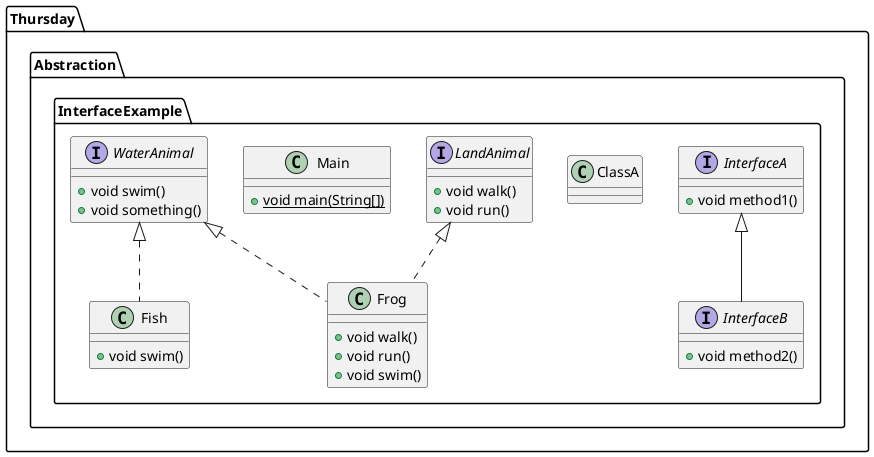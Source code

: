 @startuml
interface Thursday.Abstraction.InterfaceExample.InterfaceA {
+ void method1()
}
class Thursday.Abstraction.InterfaceExample.ClassA {
}
interface Thursday.Abstraction.InterfaceExample.LandAnimal {
+ void walk()
+ void run()
}
class Thursday.Abstraction.InterfaceExample.Main {
+ {static} void main(String[])
}
class Thursday.Abstraction.InterfaceExample.Frog {
+ void walk()
+ void run()
+ void swim()
}
interface Thursday.Abstraction.InterfaceExample.WaterAnimal {
+ void swim()
+ void something()
}
class Thursday.Abstraction.InterfaceExample.Fish {
+ void swim()
}
interface Thursday.Abstraction.InterfaceExample.InterfaceB {
+ void method2()
}


Thursday.Abstraction.InterfaceExample.WaterAnimal <|.. Thursday.Abstraction.InterfaceExample.Frog
Thursday.Abstraction.InterfaceExample.LandAnimal <|.. Thursday.Abstraction.InterfaceExample.Frog
Thursday.Abstraction.InterfaceExample.WaterAnimal <|.. Thursday.Abstraction.InterfaceExample.Fish
Thursday.Abstraction.InterfaceExample.InterfaceA <|-- Thursday.Abstraction.InterfaceExample.InterfaceB
@enduml